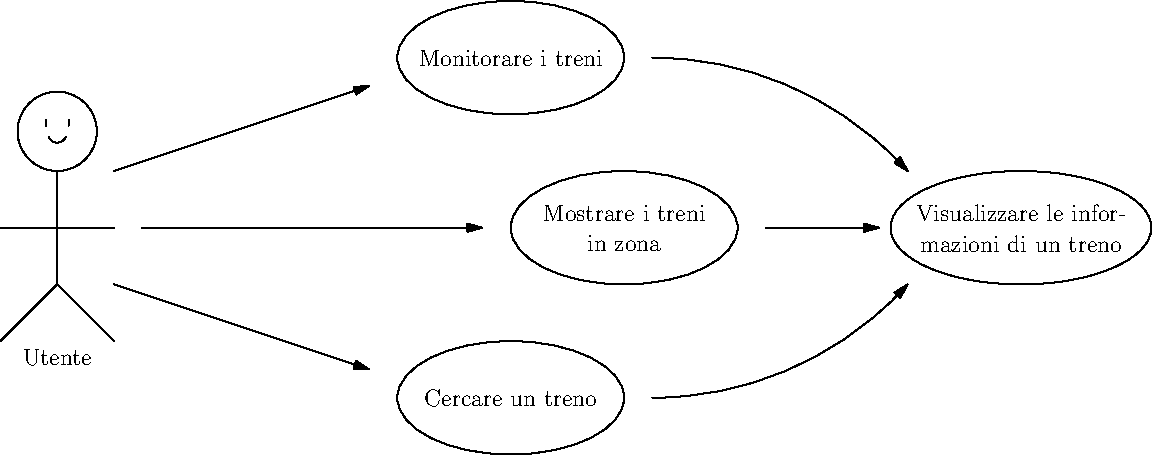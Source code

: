 unitsize(1cm);
settings.tex = "pdflatex";

// user
draw(circle((0, 1.7), 0.7));
draw((-0.2, 1.9) -- (-0.2, 1.8));
draw((0.2, 1.9) -- (0.2, 1.8));
draw((-0.15, 1.6) .. (0, 1.5) .. (0.15, 1.6));
draw((0, 1) -- (0, -1));
draw((-1, -2) -- (0, -1) -- (1, -2));
draw((-1, 0) -- (1, 0));
label("Utente", (0, -2), down);


// action 1
draw(ellipse((8, 3), 2, 1));
label("Monitorare i treni", (8, 3), (0, 0));
draw((1, 1) -- (5.5, 2.5), Arrow);

// action 2
draw(ellipse((10, 0), 2, 1));
label("Mostrare i treni", (10, 0), up);
label("in zona", (10, 0), down);
draw((1.5, 0) -- (7.5, 0), Arrow);

// action 3
draw(ellipse((8, -3), 2, 1));
label("Cercare un treno", (8, -3), (0, 0));
draw((1, -1) -- (5.5, -2.5), Arrow);

// action 4
draw(ellipse((17, 0), 2.3, 1));
label("Visualizzare le infor-", (17, 0), up);
label("mazioni di un treno", (17, 0), down);
draw((10.5, 3){right} .. (15, 1), Arrow);
draw((12.5, 0){right} .. (14.5, 0), Arrow);
draw((10.5, -3){right} .. (15, -1), Arrow);
